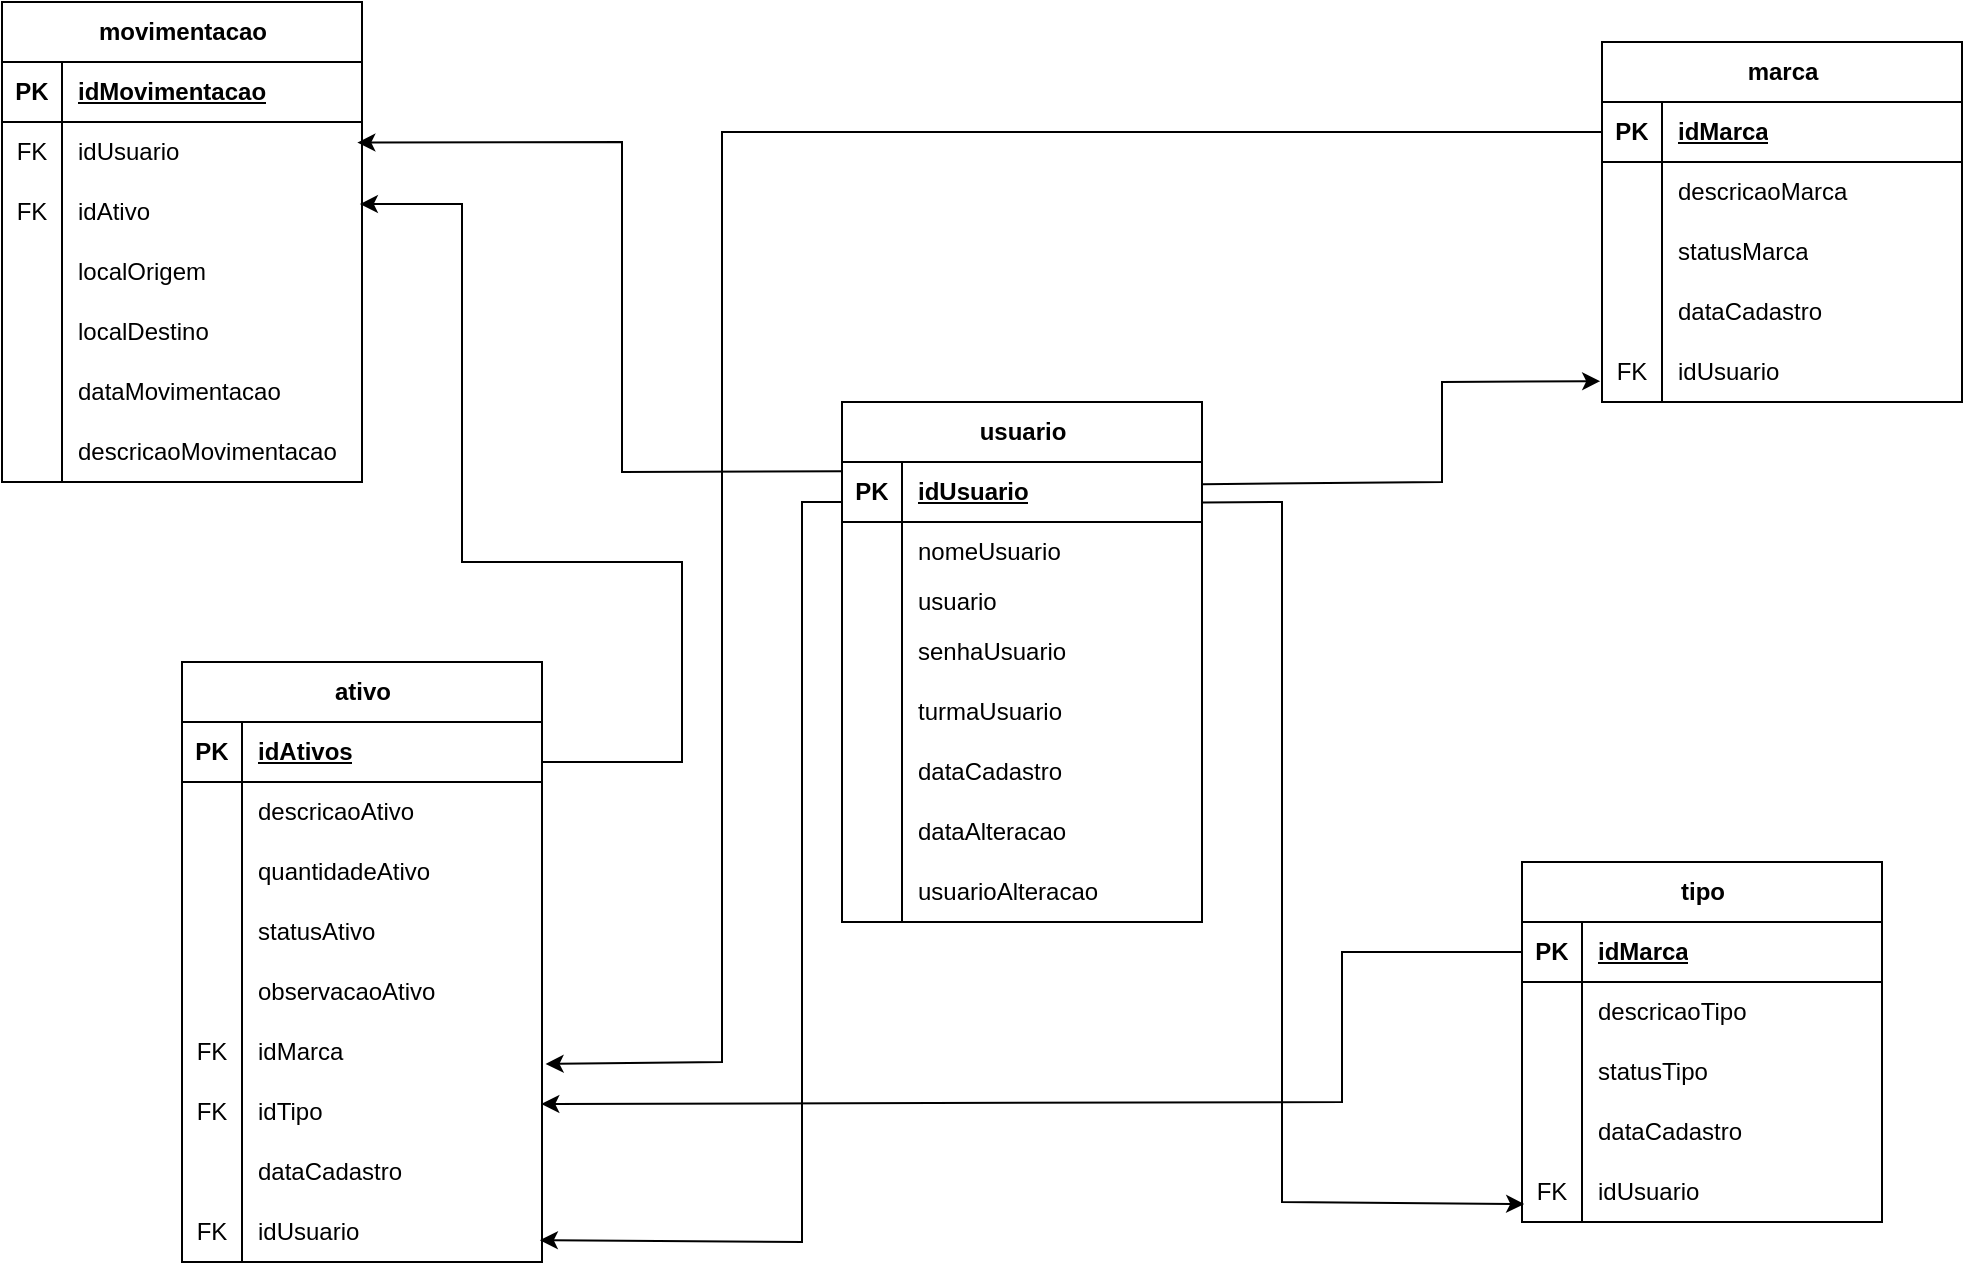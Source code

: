 <mxfile version="24.8.3">
  <diagram name="Página-1" id="CMdmHW11CCnnGo_VgDsk">
    <mxGraphModel dx="2690" dy="1038" grid="1" gridSize="10" guides="1" tooltips="1" connect="1" arrows="1" fold="1" page="1" pageScale="1" pageWidth="827" pageHeight="1169" math="0" shadow="0">
      <root>
        <mxCell id="0" />
        <mxCell id="1" parent="0" />
        <mxCell id="xBwUh-WhSB8-5r7Y4Vmd-3" value="usuario" style="shape=table;startSize=30;container=1;collapsible=1;childLayout=tableLayout;fixedRows=1;rowLines=0;fontStyle=1;align=center;resizeLast=1;html=1;" parent="1" vertex="1">
          <mxGeometry x="60" y="220" width="180" height="260" as="geometry" />
        </mxCell>
        <mxCell id="xBwUh-WhSB8-5r7Y4Vmd-4" value="" style="shape=tableRow;horizontal=0;startSize=0;swimlaneHead=0;swimlaneBody=0;fillColor=none;collapsible=0;dropTarget=0;points=[[0,0.5],[1,0.5]];portConstraint=eastwest;top=0;left=0;right=0;bottom=1;" parent="xBwUh-WhSB8-5r7Y4Vmd-3" vertex="1">
          <mxGeometry y="30" width="180" height="30" as="geometry" />
        </mxCell>
        <mxCell id="xBwUh-WhSB8-5r7Y4Vmd-5" value="PK" style="shape=partialRectangle;connectable=0;fillColor=none;top=0;left=0;bottom=0;right=0;fontStyle=1;overflow=hidden;whiteSpace=wrap;html=1;" parent="xBwUh-WhSB8-5r7Y4Vmd-4" vertex="1">
          <mxGeometry width="30" height="30" as="geometry">
            <mxRectangle width="30" height="30" as="alternateBounds" />
          </mxGeometry>
        </mxCell>
        <mxCell id="xBwUh-WhSB8-5r7Y4Vmd-6" value="idUsuario" style="shape=partialRectangle;connectable=0;fillColor=none;top=0;left=0;bottom=0;right=0;align=left;spacingLeft=6;fontStyle=5;overflow=hidden;whiteSpace=wrap;html=1;" parent="xBwUh-WhSB8-5r7Y4Vmd-4" vertex="1">
          <mxGeometry x="30" width="150" height="30" as="geometry">
            <mxRectangle width="150" height="30" as="alternateBounds" />
          </mxGeometry>
        </mxCell>
        <mxCell id="xBwUh-WhSB8-5r7Y4Vmd-7" value="" style="shape=tableRow;horizontal=0;startSize=0;swimlaneHead=0;swimlaneBody=0;fillColor=none;collapsible=0;dropTarget=0;points=[[0,0.5],[1,0.5]];portConstraint=eastwest;top=0;left=0;right=0;bottom=0;" parent="xBwUh-WhSB8-5r7Y4Vmd-3" vertex="1">
          <mxGeometry y="60" width="180" height="30" as="geometry" />
        </mxCell>
        <mxCell id="xBwUh-WhSB8-5r7Y4Vmd-8" value="" style="shape=partialRectangle;connectable=0;fillColor=none;top=0;left=0;bottom=0;right=0;editable=1;overflow=hidden;whiteSpace=wrap;html=1;" parent="xBwUh-WhSB8-5r7Y4Vmd-7" vertex="1">
          <mxGeometry width="30" height="30" as="geometry">
            <mxRectangle width="30" height="30" as="alternateBounds" />
          </mxGeometry>
        </mxCell>
        <mxCell id="xBwUh-WhSB8-5r7Y4Vmd-9" value="nomeUsuario" style="shape=partialRectangle;connectable=0;fillColor=none;top=0;left=0;bottom=0;right=0;align=left;spacingLeft=6;overflow=hidden;whiteSpace=wrap;html=1;" parent="xBwUh-WhSB8-5r7Y4Vmd-7" vertex="1">
          <mxGeometry x="30" width="150" height="30" as="geometry">
            <mxRectangle width="150" height="30" as="alternateBounds" />
          </mxGeometry>
        </mxCell>
        <mxCell id="xBwUh-WhSB8-5r7Y4Vmd-10" value="" style="shape=tableRow;horizontal=0;startSize=0;swimlaneHead=0;swimlaneBody=0;fillColor=none;collapsible=0;dropTarget=0;points=[[0,0.5],[1,0.5]];portConstraint=eastwest;top=0;left=0;right=0;bottom=0;" parent="xBwUh-WhSB8-5r7Y4Vmd-3" vertex="1">
          <mxGeometry y="90" width="180" height="20" as="geometry" />
        </mxCell>
        <mxCell id="xBwUh-WhSB8-5r7Y4Vmd-11" value="" style="shape=partialRectangle;connectable=0;fillColor=none;top=0;left=0;bottom=0;right=0;editable=1;overflow=hidden;whiteSpace=wrap;html=1;" parent="xBwUh-WhSB8-5r7Y4Vmd-10" vertex="1">
          <mxGeometry width="30" height="20" as="geometry">
            <mxRectangle width="30" height="20" as="alternateBounds" />
          </mxGeometry>
        </mxCell>
        <mxCell id="xBwUh-WhSB8-5r7Y4Vmd-12" value="usuario" style="shape=partialRectangle;connectable=0;fillColor=none;top=0;left=0;bottom=0;right=0;align=left;spacingLeft=6;overflow=hidden;whiteSpace=wrap;html=1;" parent="xBwUh-WhSB8-5r7Y4Vmd-10" vertex="1">
          <mxGeometry x="30" width="150" height="20" as="geometry">
            <mxRectangle width="150" height="20" as="alternateBounds" />
          </mxGeometry>
        </mxCell>
        <mxCell id="xBwUh-WhSB8-5r7Y4Vmd-13" value="" style="shape=tableRow;horizontal=0;startSize=0;swimlaneHead=0;swimlaneBody=0;fillColor=none;collapsible=0;dropTarget=0;points=[[0,0.5],[1,0.5]];portConstraint=eastwest;top=0;left=0;right=0;bottom=0;" parent="xBwUh-WhSB8-5r7Y4Vmd-3" vertex="1">
          <mxGeometry y="110" width="180" height="30" as="geometry" />
        </mxCell>
        <mxCell id="xBwUh-WhSB8-5r7Y4Vmd-14" value="" style="shape=partialRectangle;connectable=0;fillColor=none;top=0;left=0;bottom=0;right=0;editable=1;overflow=hidden;whiteSpace=wrap;html=1;" parent="xBwUh-WhSB8-5r7Y4Vmd-13" vertex="1">
          <mxGeometry width="30" height="30" as="geometry">
            <mxRectangle width="30" height="30" as="alternateBounds" />
          </mxGeometry>
        </mxCell>
        <mxCell id="xBwUh-WhSB8-5r7Y4Vmd-15" value="senhaUsuario" style="shape=partialRectangle;connectable=0;fillColor=none;top=0;left=0;bottom=0;right=0;align=left;spacingLeft=6;overflow=hidden;whiteSpace=wrap;html=1;" parent="xBwUh-WhSB8-5r7Y4Vmd-13" vertex="1">
          <mxGeometry x="30" width="150" height="30" as="geometry">
            <mxRectangle width="150" height="30" as="alternateBounds" />
          </mxGeometry>
        </mxCell>
        <mxCell id="xBwUh-WhSB8-5r7Y4Vmd-16" value="" style="shape=tableRow;horizontal=0;startSize=0;swimlaneHead=0;swimlaneBody=0;fillColor=none;collapsible=0;dropTarget=0;points=[[0,0.5],[1,0.5]];portConstraint=eastwest;top=0;left=0;right=0;bottom=0;" parent="xBwUh-WhSB8-5r7Y4Vmd-3" vertex="1">
          <mxGeometry y="140" width="180" height="30" as="geometry" />
        </mxCell>
        <mxCell id="xBwUh-WhSB8-5r7Y4Vmd-17" value="" style="shape=partialRectangle;connectable=0;fillColor=none;top=0;left=0;bottom=0;right=0;editable=1;overflow=hidden;whiteSpace=wrap;html=1;" parent="xBwUh-WhSB8-5r7Y4Vmd-16" vertex="1">
          <mxGeometry width="30" height="30" as="geometry">
            <mxRectangle width="30" height="30" as="alternateBounds" />
          </mxGeometry>
        </mxCell>
        <mxCell id="xBwUh-WhSB8-5r7Y4Vmd-18" value="turmaUsuario" style="shape=partialRectangle;connectable=0;fillColor=none;top=0;left=0;bottom=0;right=0;align=left;spacingLeft=6;overflow=hidden;whiteSpace=wrap;html=1;" parent="xBwUh-WhSB8-5r7Y4Vmd-16" vertex="1">
          <mxGeometry x="30" width="150" height="30" as="geometry">
            <mxRectangle width="150" height="30" as="alternateBounds" />
          </mxGeometry>
        </mxCell>
        <mxCell id="xBwUh-WhSB8-5r7Y4Vmd-48" value="" style="shape=tableRow;horizontal=0;startSize=0;swimlaneHead=0;swimlaneBody=0;fillColor=none;collapsible=0;dropTarget=0;points=[[0,0.5],[1,0.5]];portConstraint=eastwest;top=0;left=0;right=0;bottom=0;" parent="xBwUh-WhSB8-5r7Y4Vmd-3" vertex="1">
          <mxGeometry y="170" width="180" height="30" as="geometry" />
        </mxCell>
        <mxCell id="xBwUh-WhSB8-5r7Y4Vmd-49" value="" style="shape=partialRectangle;connectable=0;fillColor=none;top=0;left=0;bottom=0;right=0;editable=1;overflow=hidden;whiteSpace=wrap;html=1;" parent="xBwUh-WhSB8-5r7Y4Vmd-48" vertex="1">
          <mxGeometry width="30" height="30" as="geometry">
            <mxRectangle width="30" height="30" as="alternateBounds" />
          </mxGeometry>
        </mxCell>
        <mxCell id="xBwUh-WhSB8-5r7Y4Vmd-50" value="dataCadastro" style="shape=partialRectangle;connectable=0;fillColor=none;top=0;left=0;bottom=0;right=0;align=left;spacingLeft=6;overflow=hidden;whiteSpace=wrap;html=1;" parent="xBwUh-WhSB8-5r7Y4Vmd-48" vertex="1">
          <mxGeometry x="30" width="150" height="30" as="geometry">
            <mxRectangle width="150" height="30" as="alternateBounds" />
          </mxGeometry>
        </mxCell>
        <mxCell id="xBwUh-WhSB8-5r7Y4Vmd-51" value="" style="shape=tableRow;horizontal=0;startSize=0;swimlaneHead=0;swimlaneBody=0;fillColor=none;collapsible=0;dropTarget=0;points=[[0,0.5],[1,0.5]];portConstraint=eastwest;top=0;left=0;right=0;bottom=0;" parent="xBwUh-WhSB8-5r7Y4Vmd-3" vertex="1">
          <mxGeometry y="200" width="180" height="30" as="geometry" />
        </mxCell>
        <mxCell id="xBwUh-WhSB8-5r7Y4Vmd-52" value="" style="shape=partialRectangle;connectable=0;fillColor=none;top=0;left=0;bottom=0;right=0;editable=1;overflow=hidden;whiteSpace=wrap;html=1;" parent="xBwUh-WhSB8-5r7Y4Vmd-51" vertex="1">
          <mxGeometry width="30" height="30" as="geometry">
            <mxRectangle width="30" height="30" as="alternateBounds" />
          </mxGeometry>
        </mxCell>
        <mxCell id="xBwUh-WhSB8-5r7Y4Vmd-53" value="dataAlteracao" style="shape=partialRectangle;connectable=0;fillColor=none;top=0;left=0;bottom=0;right=0;align=left;spacingLeft=6;overflow=hidden;whiteSpace=wrap;html=1;" parent="xBwUh-WhSB8-5r7Y4Vmd-51" vertex="1">
          <mxGeometry x="30" width="150" height="30" as="geometry">
            <mxRectangle width="150" height="30" as="alternateBounds" />
          </mxGeometry>
        </mxCell>
        <mxCell id="xBwUh-WhSB8-5r7Y4Vmd-54" value="" style="shape=tableRow;horizontal=0;startSize=0;swimlaneHead=0;swimlaneBody=0;fillColor=none;collapsible=0;dropTarget=0;points=[[0,0.5],[1,0.5]];portConstraint=eastwest;top=0;left=0;right=0;bottom=0;" parent="xBwUh-WhSB8-5r7Y4Vmd-3" vertex="1">
          <mxGeometry y="230" width="180" height="30" as="geometry" />
        </mxCell>
        <mxCell id="xBwUh-WhSB8-5r7Y4Vmd-55" value="" style="shape=partialRectangle;connectable=0;fillColor=none;top=0;left=0;bottom=0;right=0;editable=1;overflow=hidden;whiteSpace=wrap;html=1;" parent="xBwUh-WhSB8-5r7Y4Vmd-54" vertex="1">
          <mxGeometry width="30" height="30" as="geometry">
            <mxRectangle width="30" height="30" as="alternateBounds" />
          </mxGeometry>
        </mxCell>
        <mxCell id="xBwUh-WhSB8-5r7Y4Vmd-56" value="usuarioAlteracao" style="shape=partialRectangle;connectable=0;fillColor=none;top=0;left=0;bottom=0;right=0;align=left;spacingLeft=6;overflow=hidden;whiteSpace=wrap;html=1;" parent="xBwUh-WhSB8-5r7Y4Vmd-54" vertex="1">
          <mxGeometry x="30" width="150" height="30" as="geometry">
            <mxRectangle width="150" height="30" as="alternateBounds" />
          </mxGeometry>
        </mxCell>
        <mxCell id="xBwUh-WhSB8-5r7Y4Vmd-19" value="ativo" style="shape=table;startSize=30;container=1;collapsible=1;childLayout=tableLayout;fixedRows=1;rowLines=0;fontStyle=1;align=center;resizeLast=1;html=1;" parent="1" vertex="1">
          <mxGeometry x="-270" y="350" width="180" height="300" as="geometry" />
        </mxCell>
        <mxCell id="xBwUh-WhSB8-5r7Y4Vmd-20" value="" style="shape=tableRow;horizontal=0;startSize=0;swimlaneHead=0;swimlaneBody=0;fillColor=none;collapsible=0;dropTarget=0;points=[[0,0.5],[1,0.5]];portConstraint=eastwest;top=0;left=0;right=0;bottom=1;" parent="xBwUh-WhSB8-5r7Y4Vmd-19" vertex="1">
          <mxGeometry y="30" width="180" height="30" as="geometry" />
        </mxCell>
        <mxCell id="xBwUh-WhSB8-5r7Y4Vmd-21" value="PK" style="shape=partialRectangle;connectable=0;fillColor=none;top=0;left=0;bottom=0;right=0;fontStyle=1;overflow=hidden;whiteSpace=wrap;html=1;" parent="xBwUh-WhSB8-5r7Y4Vmd-20" vertex="1">
          <mxGeometry width="30" height="30" as="geometry">
            <mxRectangle width="30" height="30" as="alternateBounds" />
          </mxGeometry>
        </mxCell>
        <mxCell id="xBwUh-WhSB8-5r7Y4Vmd-22" value="idAtivos" style="shape=partialRectangle;connectable=0;fillColor=none;top=0;left=0;bottom=0;right=0;align=left;spacingLeft=6;fontStyle=5;overflow=hidden;whiteSpace=wrap;html=1;" parent="xBwUh-WhSB8-5r7Y4Vmd-20" vertex="1">
          <mxGeometry x="30" width="150" height="30" as="geometry">
            <mxRectangle width="150" height="30" as="alternateBounds" />
          </mxGeometry>
        </mxCell>
        <mxCell id="xBwUh-WhSB8-5r7Y4Vmd-23" value="" style="shape=tableRow;horizontal=0;startSize=0;swimlaneHead=0;swimlaneBody=0;fillColor=none;collapsible=0;dropTarget=0;points=[[0,0.5],[1,0.5]];portConstraint=eastwest;top=0;left=0;right=0;bottom=0;" parent="xBwUh-WhSB8-5r7Y4Vmd-19" vertex="1">
          <mxGeometry y="60" width="180" height="30" as="geometry" />
        </mxCell>
        <mxCell id="xBwUh-WhSB8-5r7Y4Vmd-24" value="" style="shape=partialRectangle;connectable=0;fillColor=none;top=0;left=0;bottom=0;right=0;editable=1;overflow=hidden;whiteSpace=wrap;html=1;" parent="xBwUh-WhSB8-5r7Y4Vmd-23" vertex="1">
          <mxGeometry width="30" height="30" as="geometry">
            <mxRectangle width="30" height="30" as="alternateBounds" />
          </mxGeometry>
        </mxCell>
        <mxCell id="xBwUh-WhSB8-5r7Y4Vmd-25" value="descricaoAtivo" style="shape=partialRectangle;connectable=0;fillColor=none;top=0;left=0;bottom=0;right=0;align=left;spacingLeft=6;overflow=hidden;whiteSpace=wrap;html=1;" parent="xBwUh-WhSB8-5r7Y4Vmd-23" vertex="1">
          <mxGeometry x="30" width="150" height="30" as="geometry">
            <mxRectangle width="150" height="30" as="alternateBounds" />
          </mxGeometry>
        </mxCell>
        <mxCell id="xBwUh-WhSB8-5r7Y4Vmd-26" value="" style="shape=tableRow;horizontal=0;startSize=0;swimlaneHead=0;swimlaneBody=0;fillColor=none;collapsible=0;dropTarget=0;points=[[0,0.5],[1,0.5]];portConstraint=eastwest;top=0;left=0;right=0;bottom=0;" parent="xBwUh-WhSB8-5r7Y4Vmd-19" vertex="1">
          <mxGeometry y="90" width="180" height="30" as="geometry" />
        </mxCell>
        <mxCell id="xBwUh-WhSB8-5r7Y4Vmd-27" value="" style="shape=partialRectangle;connectable=0;fillColor=none;top=0;left=0;bottom=0;right=0;editable=1;overflow=hidden;whiteSpace=wrap;html=1;" parent="xBwUh-WhSB8-5r7Y4Vmd-26" vertex="1">
          <mxGeometry width="30" height="30" as="geometry">
            <mxRectangle width="30" height="30" as="alternateBounds" />
          </mxGeometry>
        </mxCell>
        <mxCell id="xBwUh-WhSB8-5r7Y4Vmd-28" value="quantidadeAtivo" style="shape=partialRectangle;connectable=0;fillColor=none;top=0;left=0;bottom=0;right=0;align=left;spacingLeft=6;overflow=hidden;whiteSpace=wrap;html=1;" parent="xBwUh-WhSB8-5r7Y4Vmd-26" vertex="1">
          <mxGeometry x="30" width="150" height="30" as="geometry">
            <mxRectangle width="150" height="30" as="alternateBounds" />
          </mxGeometry>
        </mxCell>
        <mxCell id="xBwUh-WhSB8-5r7Y4Vmd-29" value="" style="shape=tableRow;horizontal=0;startSize=0;swimlaneHead=0;swimlaneBody=0;fillColor=none;collapsible=0;dropTarget=0;points=[[0,0.5],[1,0.5]];portConstraint=eastwest;top=0;left=0;right=0;bottom=0;" parent="xBwUh-WhSB8-5r7Y4Vmd-19" vertex="1">
          <mxGeometry y="120" width="180" height="30" as="geometry" />
        </mxCell>
        <mxCell id="xBwUh-WhSB8-5r7Y4Vmd-30" value="" style="shape=partialRectangle;connectable=0;fillColor=none;top=0;left=0;bottom=0;right=0;editable=1;overflow=hidden;whiteSpace=wrap;html=1;" parent="xBwUh-WhSB8-5r7Y4Vmd-29" vertex="1">
          <mxGeometry width="30" height="30" as="geometry">
            <mxRectangle width="30" height="30" as="alternateBounds" />
          </mxGeometry>
        </mxCell>
        <mxCell id="xBwUh-WhSB8-5r7Y4Vmd-31" value="statusAtivo" style="shape=partialRectangle;connectable=0;fillColor=none;top=0;left=0;bottom=0;right=0;align=left;spacingLeft=6;overflow=hidden;whiteSpace=wrap;html=1;" parent="xBwUh-WhSB8-5r7Y4Vmd-29" vertex="1">
          <mxGeometry x="30" width="150" height="30" as="geometry">
            <mxRectangle width="150" height="30" as="alternateBounds" />
          </mxGeometry>
        </mxCell>
        <mxCell id="xBwUh-WhSB8-5r7Y4Vmd-60" value="" style="shape=tableRow;horizontal=0;startSize=0;swimlaneHead=0;swimlaneBody=0;fillColor=none;collapsible=0;dropTarget=0;points=[[0,0.5],[1,0.5]];portConstraint=eastwest;top=0;left=0;right=0;bottom=0;" parent="xBwUh-WhSB8-5r7Y4Vmd-19" vertex="1">
          <mxGeometry y="150" width="180" height="30" as="geometry" />
        </mxCell>
        <mxCell id="xBwUh-WhSB8-5r7Y4Vmd-61" value="" style="shape=partialRectangle;connectable=0;fillColor=none;top=0;left=0;bottom=0;right=0;editable=1;overflow=hidden;whiteSpace=wrap;html=1;" parent="xBwUh-WhSB8-5r7Y4Vmd-60" vertex="1">
          <mxGeometry width="30" height="30" as="geometry">
            <mxRectangle width="30" height="30" as="alternateBounds" />
          </mxGeometry>
        </mxCell>
        <mxCell id="xBwUh-WhSB8-5r7Y4Vmd-62" value="observacaoAtivo" style="shape=partialRectangle;connectable=0;fillColor=none;top=0;left=0;bottom=0;right=0;align=left;spacingLeft=6;overflow=hidden;whiteSpace=wrap;html=1;" parent="xBwUh-WhSB8-5r7Y4Vmd-60" vertex="1">
          <mxGeometry x="30" width="150" height="30" as="geometry">
            <mxRectangle width="150" height="30" as="alternateBounds" />
          </mxGeometry>
        </mxCell>
        <mxCell id="xBwUh-WhSB8-5r7Y4Vmd-66" value="" style="shape=tableRow;horizontal=0;startSize=0;swimlaneHead=0;swimlaneBody=0;fillColor=none;collapsible=0;dropTarget=0;points=[[0,0.5],[1,0.5]];portConstraint=eastwest;top=0;left=0;right=0;bottom=0;" parent="xBwUh-WhSB8-5r7Y4Vmd-19" vertex="1">
          <mxGeometry y="180" width="180" height="30" as="geometry" />
        </mxCell>
        <mxCell id="xBwUh-WhSB8-5r7Y4Vmd-67" value="FK" style="shape=partialRectangle;connectable=0;fillColor=none;top=0;left=0;bottom=0;right=0;editable=1;overflow=hidden;whiteSpace=wrap;html=1;" parent="xBwUh-WhSB8-5r7Y4Vmd-66" vertex="1">
          <mxGeometry width="30" height="30" as="geometry">
            <mxRectangle width="30" height="30" as="alternateBounds" />
          </mxGeometry>
        </mxCell>
        <mxCell id="xBwUh-WhSB8-5r7Y4Vmd-68" value="idMarca" style="shape=partialRectangle;connectable=0;fillColor=none;top=0;left=0;bottom=0;right=0;align=left;spacingLeft=6;overflow=hidden;whiteSpace=wrap;html=1;" parent="xBwUh-WhSB8-5r7Y4Vmd-66" vertex="1">
          <mxGeometry x="30" width="150" height="30" as="geometry">
            <mxRectangle width="150" height="30" as="alternateBounds" />
          </mxGeometry>
        </mxCell>
        <mxCell id="xBwUh-WhSB8-5r7Y4Vmd-69" value="" style="shape=tableRow;horizontal=0;startSize=0;swimlaneHead=0;swimlaneBody=0;fillColor=none;collapsible=0;dropTarget=0;points=[[0,0.5],[1,0.5]];portConstraint=eastwest;top=0;left=0;right=0;bottom=0;" parent="xBwUh-WhSB8-5r7Y4Vmd-19" vertex="1">
          <mxGeometry y="210" width="180" height="30" as="geometry" />
        </mxCell>
        <mxCell id="xBwUh-WhSB8-5r7Y4Vmd-70" value="FK" style="shape=partialRectangle;connectable=0;fillColor=none;top=0;left=0;bottom=0;right=0;editable=1;overflow=hidden;whiteSpace=wrap;html=1;" parent="xBwUh-WhSB8-5r7Y4Vmd-69" vertex="1">
          <mxGeometry width="30" height="30" as="geometry">
            <mxRectangle width="30" height="30" as="alternateBounds" />
          </mxGeometry>
        </mxCell>
        <mxCell id="xBwUh-WhSB8-5r7Y4Vmd-71" value="idTipo" style="shape=partialRectangle;connectable=0;fillColor=none;top=0;left=0;bottom=0;right=0;align=left;spacingLeft=6;overflow=hidden;whiteSpace=wrap;html=1;" parent="xBwUh-WhSB8-5r7Y4Vmd-69" vertex="1">
          <mxGeometry x="30" width="150" height="30" as="geometry">
            <mxRectangle width="150" height="30" as="alternateBounds" />
          </mxGeometry>
        </mxCell>
        <mxCell id="xBwUh-WhSB8-5r7Y4Vmd-119" value="" style="shape=tableRow;horizontal=0;startSize=0;swimlaneHead=0;swimlaneBody=0;fillColor=none;collapsible=0;dropTarget=0;points=[[0,0.5],[1,0.5]];portConstraint=eastwest;top=0;left=0;right=0;bottom=0;" parent="xBwUh-WhSB8-5r7Y4Vmd-19" vertex="1">
          <mxGeometry y="240" width="180" height="30" as="geometry" />
        </mxCell>
        <mxCell id="xBwUh-WhSB8-5r7Y4Vmd-120" value="" style="shape=partialRectangle;connectable=0;fillColor=none;top=0;left=0;bottom=0;right=0;editable=1;overflow=hidden;whiteSpace=wrap;html=1;" parent="xBwUh-WhSB8-5r7Y4Vmd-119" vertex="1">
          <mxGeometry width="30" height="30" as="geometry">
            <mxRectangle width="30" height="30" as="alternateBounds" />
          </mxGeometry>
        </mxCell>
        <mxCell id="xBwUh-WhSB8-5r7Y4Vmd-121" value="dataCadastro" style="shape=partialRectangle;connectable=0;fillColor=none;top=0;left=0;bottom=0;right=0;align=left;spacingLeft=6;overflow=hidden;whiteSpace=wrap;html=1;" parent="xBwUh-WhSB8-5r7Y4Vmd-119" vertex="1">
          <mxGeometry x="30" width="150" height="30" as="geometry">
            <mxRectangle width="150" height="30" as="alternateBounds" />
          </mxGeometry>
        </mxCell>
        <mxCell id="xBwUh-WhSB8-5r7Y4Vmd-122" value="" style="shape=tableRow;horizontal=0;startSize=0;swimlaneHead=0;swimlaneBody=0;fillColor=none;collapsible=0;dropTarget=0;points=[[0,0.5],[1,0.5]];portConstraint=eastwest;top=0;left=0;right=0;bottom=0;" parent="xBwUh-WhSB8-5r7Y4Vmd-19" vertex="1">
          <mxGeometry y="270" width="180" height="30" as="geometry" />
        </mxCell>
        <mxCell id="xBwUh-WhSB8-5r7Y4Vmd-123" value="FK" style="shape=partialRectangle;connectable=0;fillColor=none;top=0;left=0;bottom=0;right=0;editable=1;overflow=hidden;whiteSpace=wrap;html=1;" parent="xBwUh-WhSB8-5r7Y4Vmd-122" vertex="1">
          <mxGeometry width="30" height="30" as="geometry">
            <mxRectangle width="30" height="30" as="alternateBounds" />
          </mxGeometry>
        </mxCell>
        <mxCell id="xBwUh-WhSB8-5r7Y4Vmd-124" value="idUsuario" style="shape=partialRectangle;connectable=0;fillColor=none;top=0;left=0;bottom=0;right=0;align=left;spacingLeft=6;overflow=hidden;whiteSpace=wrap;html=1;" parent="xBwUh-WhSB8-5r7Y4Vmd-122" vertex="1">
          <mxGeometry x="30" width="150" height="30" as="geometry">
            <mxRectangle width="150" height="30" as="alternateBounds" />
          </mxGeometry>
        </mxCell>
        <mxCell id="xBwUh-WhSB8-5r7Y4Vmd-125" value="marca" style="shape=table;startSize=30;container=1;collapsible=1;childLayout=tableLayout;fixedRows=1;rowLines=0;fontStyle=1;align=center;resizeLast=1;html=1;" parent="1" vertex="1">
          <mxGeometry x="440" y="40" width="180" height="180" as="geometry" />
        </mxCell>
        <mxCell id="xBwUh-WhSB8-5r7Y4Vmd-126" value="" style="shape=tableRow;horizontal=0;startSize=0;swimlaneHead=0;swimlaneBody=0;fillColor=none;collapsible=0;dropTarget=0;points=[[0,0.5],[1,0.5]];portConstraint=eastwest;top=0;left=0;right=0;bottom=1;" parent="xBwUh-WhSB8-5r7Y4Vmd-125" vertex="1">
          <mxGeometry y="30" width="180" height="30" as="geometry" />
        </mxCell>
        <mxCell id="xBwUh-WhSB8-5r7Y4Vmd-127" value="PK" style="shape=partialRectangle;connectable=0;fillColor=none;top=0;left=0;bottom=0;right=0;fontStyle=1;overflow=hidden;whiteSpace=wrap;html=1;" parent="xBwUh-WhSB8-5r7Y4Vmd-126" vertex="1">
          <mxGeometry width="30" height="30" as="geometry">
            <mxRectangle width="30" height="30" as="alternateBounds" />
          </mxGeometry>
        </mxCell>
        <mxCell id="xBwUh-WhSB8-5r7Y4Vmd-128" value="idMarca" style="shape=partialRectangle;connectable=0;fillColor=none;top=0;left=0;bottom=0;right=0;align=left;spacingLeft=6;fontStyle=5;overflow=hidden;whiteSpace=wrap;html=1;" parent="xBwUh-WhSB8-5r7Y4Vmd-126" vertex="1">
          <mxGeometry x="30" width="150" height="30" as="geometry">
            <mxRectangle width="150" height="30" as="alternateBounds" />
          </mxGeometry>
        </mxCell>
        <mxCell id="xBwUh-WhSB8-5r7Y4Vmd-129" value="" style="shape=tableRow;horizontal=0;startSize=0;swimlaneHead=0;swimlaneBody=0;fillColor=none;collapsible=0;dropTarget=0;points=[[0,0.5],[1,0.5]];portConstraint=eastwest;top=0;left=0;right=0;bottom=0;" parent="xBwUh-WhSB8-5r7Y4Vmd-125" vertex="1">
          <mxGeometry y="60" width="180" height="30" as="geometry" />
        </mxCell>
        <mxCell id="xBwUh-WhSB8-5r7Y4Vmd-130" value="" style="shape=partialRectangle;connectable=0;fillColor=none;top=0;left=0;bottom=0;right=0;editable=1;overflow=hidden;whiteSpace=wrap;html=1;" parent="xBwUh-WhSB8-5r7Y4Vmd-129" vertex="1">
          <mxGeometry width="30" height="30" as="geometry">
            <mxRectangle width="30" height="30" as="alternateBounds" />
          </mxGeometry>
        </mxCell>
        <mxCell id="xBwUh-WhSB8-5r7Y4Vmd-131" value="descricaoMarca" style="shape=partialRectangle;connectable=0;fillColor=none;top=0;left=0;bottom=0;right=0;align=left;spacingLeft=6;overflow=hidden;whiteSpace=wrap;html=1;" parent="xBwUh-WhSB8-5r7Y4Vmd-129" vertex="1">
          <mxGeometry x="30" width="150" height="30" as="geometry">
            <mxRectangle width="150" height="30" as="alternateBounds" />
          </mxGeometry>
        </mxCell>
        <mxCell id="xBwUh-WhSB8-5r7Y4Vmd-132" value="" style="shape=tableRow;horizontal=0;startSize=0;swimlaneHead=0;swimlaneBody=0;fillColor=none;collapsible=0;dropTarget=0;points=[[0,0.5],[1,0.5]];portConstraint=eastwest;top=0;left=0;right=0;bottom=0;" parent="xBwUh-WhSB8-5r7Y4Vmd-125" vertex="1">
          <mxGeometry y="90" width="180" height="30" as="geometry" />
        </mxCell>
        <mxCell id="xBwUh-WhSB8-5r7Y4Vmd-133" value="" style="shape=partialRectangle;connectable=0;fillColor=none;top=0;left=0;bottom=0;right=0;editable=1;overflow=hidden;whiteSpace=wrap;html=1;" parent="xBwUh-WhSB8-5r7Y4Vmd-132" vertex="1">
          <mxGeometry width="30" height="30" as="geometry">
            <mxRectangle width="30" height="30" as="alternateBounds" />
          </mxGeometry>
        </mxCell>
        <mxCell id="xBwUh-WhSB8-5r7Y4Vmd-134" value="statusMarca" style="shape=partialRectangle;connectable=0;fillColor=none;top=0;left=0;bottom=0;right=0;align=left;spacingLeft=6;overflow=hidden;whiteSpace=wrap;html=1;" parent="xBwUh-WhSB8-5r7Y4Vmd-132" vertex="1">
          <mxGeometry x="30" width="150" height="30" as="geometry">
            <mxRectangle width="150" height="30" as="alternateBounds" />
          </mxGeometry>
        </mxCell>
        <mxCell id="xBwUh-WhSB8-5r7Y4Vmd-135" value="" style="shape=tableRow;horizontal=0;startSize=0;swimlaneHead=0;swimlaneBody=0;fillColor=none;collapsible=0;dropTarget=0;points=[[0,0.5],[1,0.5]];portConstraint=eastwest;top=0;left=0;right=0;bottom=0;" parent="xBwUh-WhSB8-5r7Y4Vmd-125" vertex="1">
          <mxGeometry y="120" width="180" height="30" as="geometry" />
        </mxCell>
        <mxCell id="xBwUh-WhSB8-5r7Y4Vmd-136" value="" style="shape=partialRectangle;connectable=0;fillColor=none;top=0;left=0;bottom=0;right=0;editable=1;overflow=hidden;whiteSpace=wrap;html=1;" parent="xBwUh-WhSB8-5r7Y4Vmd-135" vertex="1">
          <mxGeometry width="30" height="30" as="geometry">
            <mxRectangle width="30" height="30" as="alternateBounds" />
          </mxGeometry>
        </mxCell>
        <mxCell id="xBwUh-WhSB8-5r7Y4Vmd-137" value="dataCadastro" style="shape=partialRectangle;connectable=0;fillColor=none;top=0;left=0;bottom=0;right=0;align=left;spacingLeft=6;overflow=hidden;whiteSpace=wrap;html=1;" parent="xBwUh-WhSB8-5r7Y4Vmd-135" vertex="1">
          <mxGeometry x="30" width="150" height="30" as="geometry">
            <mxRectangle width="150" height="30" as="alternateBounds" />
          </mxGeometry>
        </mxCell>
        <mxCell id="xBwUh-WhSB8-5r7Y4Vmd-138" value="" style="shape=tableRow;horizontal=0;startSize=0;swimlaneHead=0;swimlaneBody=0;fillColor=none;collapsible=0;dropTarget=0;points=[[0,0.5],[1,0.5]];portConstraint=eastwest;top=0;left=0;right=0;bottom=0;" parent="xBwUh-WhSB8-5r7Y4Vmd-125" vertex="1">
          <mxGeometry y="150" width="180" height="30" as="geometry" />
        </mxCell>
        <mxCell id="xBwUh-WhSB8-5r7Y4Vmd-139" value="FK" style="shape=partialRectangle;connectable=0;fillColor=none;top=0;left=0;bottom=0;right=0;editable=1;overflow=hidden;whiteSpace=wrap;html=1;" parent="xBwUh-WhSB8-5r7Y4Vmd-138" vertex="1">
          <mxGeometry width="30" height="30" as="geometry">
            <mxRectangle width="30" height="30" as="alternateBounds" />
          </mxGeometry>
        </mxCell>
        <mxCell id="xBwUh-WhSB8-5r7Y4Vmd-140" value="idUsuario" style="shape=partialRectangle;connectable=0;fillColor=none;top=0;left=0;bottom=0;right=0;align=left;spacingLeft=6;overflow=hidden;whiteSpace=wrap;html=1;" parent="xBwUh-WhSB8-5r7Y4Vmd-138" vertex="1">
          <mxGeometry x="30" width="150" height="30" as="geometry">
            <mxRectangle width="150" height="30" as="alternateBounds" />
          </mxGeometry>
        </mxCell>
        <mxCell id="xBwUh-WhSB8-5r7Y4Vmd-141" value="tipo" style="shape=table;startSize=30;container=1;collapsible=1;childLayout=tableLayout;fixedRows=1;rowLines=0;fontStyle=1;align=center;resizeLast=1;html=1;" parent="1" vertex="1">
          <mxGeometry x="400" y="450" width="180" height="180" as="geometry" />
        </mxCell>
        <mxCell id="xBwUh-WhSB8-5r7Y4Vmd-142" value="" style="shape=tableRow;horizontal=0;startSize=0;swimlaneHead=0;swimlaneBody=0;fillColor=none;collapsible=0;dropTarget=0;points=[[0,0.5],[1,0.5]];portConstraint=eastwest;top=0;left=0;right=0;bottom=1;" parent="xBwUh-WhSB8-5r7Y4Vmd-141" vertex="1">
          <mxGeometry y="30" width="180" height="30" as="geometry" />
        </mxCell>
        <mxCell id="xBwUh-WhSB8-5r7Y4Vmd-143" value="PK" style="shape=partialRectangle;connectable=0;fillColor=none;top=0;left=0;bottom=0;right=0;fontStyle=1;overflow=hidden;whiteSpace=wrap;html=1;" parent="xBwUh-WhSB8-5r7Y4Vmd-142" vertex="1">
          <mxGeometry width="30" height="30" as="geometry">
            <mxRectangle width="30" height="30" as="alternateBounds" />
          </mxGeometry>
        </mxCell>
        <mxCell id="xBwUh-WhSB8-5r7Y4Vmd-144" value="idMarca" style="shape=partialRectangle;connectable=0;fillColor=none;top=0;left=0;bottom=0;right=0;align=left;spacingLeft=6;fontStyle=5;overflow=hidden;whiteSpace=wrap;html=1;" parent="xBwUh-WhSB8-5r7Y4Vmd-142" vertex="1">
          <mxGeometry x="30" width="150" height="30" as="geometry">
            <mxRectangle width="150" height="30" as="alternateBounds" />
          </mxGeometry>
        </mxCell>
        <mxCell id="xBwUh-WhSB8-5r7Y4Vmd-145" value="" style="shape=tableRow;horizontal=0;startSize=0;swimlaneHead=0;swimlaneBody=0;fillColor=none;collapsible=0;dropTarget=0;points=[[0,0.5],[1,0.5]];portConstraint=eastwest;top=0;left=0;right=0;bottom=0;" parent="xBwUh-WhSB8-5r7Y4Vmd-141" vertex="1">
          <mxGeometry y="60" width="180" height="30" as="geometry" />
        </mxCell>
        <mxCell id="xBwUh-WhSB8-5r7Y4Vmd-146" value="" style="shape=partialRectangle;connectable=0;fillColor=none;top=0;left=0;bottom=0;right=0;editable=1;overflow=hidden;whiteSpace=wrap;html=1;" parent="xBwUh-WhSB8-5r7Y4Vmd-145" vertex="1">
          <mxGeometry width="30" height="30" as="geometry">
            <mxRectangle width="30" height="30" as="alternateBounds" />
          </mxGeometry>
        </mxCell>
        <mxCell id="xBwUh-WhSB8-5r7Y4Vmd-147" value="descricaoTipo" style="shape=partialRectangle;connectable=0;fillColor=none;top=0;left=0;bottom=0;right=0;align=left;spacingLeft=6;overflow=hidden;whiteSpace=wrap;html=1;" parent="xBwUh-WhSB8-5r7Y4Vmd-145" vertex="1">
          <mxGeometry x="30" width="150" height="30" as="geometry">
            <mxRectangle width="150" height="30" as="alternateBounds" />
          </mxGeometry>
        </mxCell>
        <mxCell id="xBwUh-WhSB8-5r7Y4Vmd-148" value="" style="shape=tableRow;horizontal=0;startSize=0;swimlaneHead=0;swimlaneBody=0;fillColor=none;collapsible=0;dropTarget=0;points=[[0,0.5],[1,0.5]];portConstraint=eastwest;top=0;left=0;right=0;bottom=0;" parent="xBwUh-WhSB8-5r7Y4Vmd-141" vertex="1">
          <mxGeometry y="90" width="180" height="30" as="geometry" />
        </mxCell>
        <mxCell id="xBwUh-WhSB8-5r7Y4Vmd-149" value="" style="shape=partialRectangle;connectable=0;fillColor=none;top=0;left=0;bottom=0;right=0;editable=1;overflow=hidden;whiteSpace=wrap;html=1;" parent="xBwUh-WhSB8-5r7Y4Vmd-148" vertex="1">
          <mxGeometry width="30" height="30" as="geometry">
            <mxRectangle width="30" height="30" as="alternateBounds" />
          </mxGeometry>
        </mxCell>
        <mxCell id="xBwUh-WhSB8-5r7Y4Vmd-150" value="statusTipo" style="shape=partialRectangle;connectable=0;fillColor=none;top=0;left=0;bottom=0;right=0;align=left;spacingLeft=6;overflow=hidden;whiteSpace=wrap;html=1;" parent="xBwUh-WhSB8-5r7Y4Vmd-148" vertex="1">
          <mxGeometry x="30" width="150" height="30" as="geometry">
            <mxRectangle width="150" height="30" as="alternateBounds" />
          </mxGeometry>
        </mxCell>
        <mxCell id="xBwUh-WhSB8-5r7Y4Vmd-151" value="" style="shape=tableRow;horizontal=0;startSize=0;swimlaneHead=0;swimlaneBody=0;fillColor=none;collapsible=0;dropTarget=0;points=[[0,0.5],[1,0.5]];portConstraint=eastwest;top=0;left=0;right=0;bottom=0;" parent="xBwUh-WhSB8-5r7Y4Vmd-141" vertex="1">
          <mxGeometry y="120" width="180" height="30" as="geometry" />
        </mxCell>
        <mxCell id="xBwUh-WhSB8-5r7Y4Vmd-152" value="" style="shape=partialRectangle;connectable=0;fillColor=none;top=0;left=0;bottom=0;right=0;editable=1;overflow=hidden;whiteSpace=wrap;html=1;" parent="xBwUh-WhSB8-5r7Y4Vmd-151" vertex="1">
          <mxGeometry width="30" height="30" as="geometry">
            <mxRectangle width="30" height="30" as="alternateBounds" />
          </mxGeometry>
        </mxCell>
        <mxCell id="xBwUh-WhSB8-5r7Y4Vmd-153" value="dataCadastro" style="shape=partialRectangle;connectable=0;fillColor=none;top=0;left=0;bottom=0;right=0;align=left;spacingLeft=6;overflow=hidden;whiteSpace=wrap;html=1;" parent="xBwUh-WhSB8-5r7Y4Vmd-151" vertex="1">
          <mxGeometry x="30" width="150" height="30" as="geometry">
            <mxRectangle width="150" height="30" as="alternateBounds" />
          </mxGeometry>
        </mxCell>
        <mxCell id="xBwUh-WhSB8-5r7Y4Vmd-154" value="" style="shape=tableRow;horizontal=0;startSize=0;swimlaneHead=0;swimlaneBody=0;fillColor=none;collapsible=0;dropTarget=0;points=[[0,0.5],[1,0.5]];portConstraint=eastwest;top=0;left=0;right=0;bottom=0;" parent="xBwUh-WhSB8-5r7Y4Vmd-141" vertex="1">
          <mxGeometry y="150" width="180" height="30" as="geometry" />
        </mxCell>
        <mxCell id="xBwUh-WhSB8-5r7Y4Vmd-155" value="FK" style="shape=partialRectangle;connectable=0;fillColor=none;top=0;left=0;bottom=0;right=0;editable=1;overflow=hidden;whiteSpace=wrap;html=1;" parent="xBwUh-WhSB8-5r7Y4Vmd-154" vertex="1">
          <mxGeometry width="30" height="30" as="geometry">
            <mxRectangle width="30" height="30" as="alternateBounds" />
          </mxGeometry>
        </mxCell>
        <mxCell id="xBwUh-WhSB8-5r7Y4Vmd-156" value="idUsuario" style="shape=partialRectangle;connectable=0;fillColor=none;top=0;left=0;bottom=0;right=0;align=left;spacingLeft=6;overflow=hidden;whiteSpace=wrap;html=1;" parent="xBwUh-WhSB8-5r7Y4Vmd-154" vertex="1">
          <mxGeometry x="30" width="150" height="30" as="geometry">
            <mxRectangle width="150" height="30" as="alternateBounds" />
          </mxGeometry>
        </mxCell>
        <mxCell id="xBwUh-WhSB8-5r7Y4Vmd-157" value="movimentacao" style="shape=table;startSize=30;container=1;collapsible=1;childLayout=tableLayout;fixedRows=1;rowLines=0;fontStyle=1;align=center;resizeLast=1;html=1;" parent="1" vertex="1">
          <mxGeometry x="-360" y="20" width="180" height="240" as="geometry" />
        </mxCell>
        <mxCell id="xBwUh-WhSB8-5r7Y4Vmd-158" value="" style="shape=tableRow;horizontal=0;startSize=0;swimlaneHead=0;swimlaneBody=0;fillColor=none;collapsible=0;dropTarget=0;points=[[0,0.5],[1,0.5]];portConstraint=eastwest;top=0;left=0;right=0;bottom=1;" parent="xBwUh-WhSB8-5r7Y4Vmd-157" vertex="1">
          <mxGeometry y="30" width="180" height="30" as="geometry" />
        </mxCell>
        <mxCell id="xBwUh-WhSB8-5r7Y4Vmd-159" value="PK" style="shape=partialRectangle;connectable=0;fillColor=none;top=0;left=0;bottom=0;right=0;fontStyle=1;overflow=hidden;whiteSpace=wrap;html=1;" parent="xBwUh-WhSB8-5r7Y4Vmd-158" vertex="1">
          <mxGeometry width="30" height="30" as="geometry">
            <mxRectangle width="30" height="30" as="alternateBounds" />
          </mxGeometry>
        </mxCell>
        <mxCell id="xBwUh-WhSB8-5r7Y4Vmd-160" value="idMovimentacao" style="shape=partialRectangle;connectable=0;fillColor=none;top=0;left=0;bottom=0;right=0;align=left;spacingLeft=6;fontStyle=5;overflow=hidden;whiteSpace=wrap;html=1;" parent="xBwUh-WhSB8-5r7Y4Vmd-158" vertex="1">
          <mxGeometry x="30" width="150" height="30" as="geometry">
            <mxRectangle width="150" height="30" as="alternateBounds" />
          </mxGeometry>
        </mxCell>
        <mxCell id="xBwUh-WhSB8-5r7Y4Vmd-161" value="" style="shape=tableRow;horizontal=0;startSize=0;swimlaneHead=0;swimlaneBody=0;fillColor=none;collapsible=0;dropTarget=0;points=[[0,0.5],[1,0.5]];portConstraint=eastwest;top=0;left=0;right=0;bottom=0;" parent="xBwUh-WhSB8-5r7Y4Vmd-157" vertex="1">
          <mxGeometry y="60" width="180" height="30" as="geometry" />
        </mxCell>
        <mxCell id="xBwUh-WhSB8-5r7Y4Vmd-162" value="FK" style="shape=partialRectangle;connectable=0;fillColor=none;top=0;left=0;bottom=0;right=0;editable=1;overflow=hidden;whiteSpace=wrap;html=1;" parent="xBwUh-WhSB8-5r7Y4Vmd-161" vertex="1">
          <mxGeometry width="30" height="30" as="geometry">
            <mxRectangle width="30" height="30" as="alternateBounds" />
          </mxGeometry>
        </mxCell>
        <mxCell id="xBwUh-WhSB8-5r7Y4Vmd-163" value="idUsuario" style="shape=partialRectangle;connectable=0;fillColor=none;top=0;left=0;bottom=0;right=0;align=left;spacingLeft=6;overflow=hidden;whiteSpace=wrap;html=1;" parent="xBwUh-WhSB8-5r7Y4Vmd-161" vertex="1">
          <mxGeometry x="30" width="150" height="30" as="geometry">
            <mxRectangle width="150" height="30" as="alternateBounds" />
          </mxGeometry>
        </mxCell>
        <mxCell id="xBwUh-WhSB8-5r7Y4Vmd-164" value="" style="shape=tableRow;horizontal=0;startSize=0;swimlaneHead=0;swimlaneBody=0;fillColor=none;collapsible=0;dropTarget=0;points=[[0,0.5],[1,0.5]];portConstraint=eastwest;top=0;left=0;right=0;bottom=0;" parent="xBwUh-WhSB8-5r7Y4Vmd-157" vertex="1">
          <mxGeometry y="90" width="180" height="30" as="geometry" />
        </mxCell>
        <mxCell id="xBwUh-WhSB8-5r7Y4Vmd-165" value="FK" style="shape=partialRectangle;connectable=0;fillColor=none;top=0;left=0;bottom=0;right=0;editable=1;overflow=hidden;whiteSpace=wrap;html=1;" parent="xBwUh-WhSB8-5r7Y4Vmd-164" vertex="1">
          <mxGeometry width="30" height="30" as="geometry">
            <mxRectangle width="30" height="30" as="alternateBounds" />
          </mxGeometry>
        </mxCell>
        <mxCell id="xBwUh-WhSB8-5r7Y4Vmd-166" value="idAtivo" style="shape=partialRectangle;connectable=0;fillColor=none;top=0;left=0;bottom=0;right=0;align=left;spacingLeft=6;overflow=hidden;whiteSpace=wrap;html=1;" parent="xBwUh-WhSB8-5r7Y4Vmd-164" vertex="1">
          <mxGeometry x="30" width="150" height="30" as="geometry">
            <mxRectangle width="150" height="30" as="alternateBounds" />
          </mxGeometry>
        </mxCell>
        <mxCell id="xBwUh-WhSB8-5r7Y4Vmd-167" value="" style="shape=tableRow;horizontal=0;startSize=0;swimlaneHead=0;swimlaneBody=0;fillColor=none;collapsible=0;dropTarget=0;points=[[0,0.5],[1,0.5]];portConstraint=eastwest;top=0;left=0;right=0;bottom=0;" parent="xBwUh-WhSB8-5r7Y4Vmd-157" vertex="1">
          <mxGeometry y="120" width="180" height="30" as="geometry" />
        </mxCell>
        <mxCell id="xBwUh-WhSB8-5r7Y4Vmd-168" value="" style="shape=partialRectangle;connectable=0;fillColor=none;top=0;left=0;bottom=0;right=0;editable=1;overflow=hidden;whiteSpace=wrap;html=1;" parent="xBwUh-WhSB8-5r7Y4Vmd-167" vertex="1">
          <mxGeometry width="30" height="30" as="geometry">
            <mxRectangle width="30" height="30" as="alternateBounds" />
          </mxGeometry>
        </mxCell>
        <mxCell id="xBwUh-WhSB8-5r7Y4Vmd-169" value="localOrigem" style="shape=partialRectangle;connectable=0;fillColor=none;top=0;left=0;bottom=0;right=0;align=left;spacingLeft=6;overflow=hidden;whiteSpace=wrap;html=1;" parent="xBwUh-WhSB8-5r7Y4Vmd-167" vertex="1">
          <mxGeometry x="30" width="150" height="30" as="geometry">
            <mxRectangle width="150" height="30" as="alternateBounds" />
          </mxGeometry>
        </mxCell>
        <mxCell id="xBwUh-WhSB8-5r7Y4Vmd-170" value="" style="shape=tableRow;horizontal=0;startSize=0;swimlaneHead=0;swimlaneBody=0;fillColor=none;collapsible=0;dropTarget=0;points=[[0,0.5],[1,0.5]];portConstraint=eastwest;top=0;left=0;right=0;bottom=0;" parent="xBwUh-WhSB8-5r7Y4Vmd-157" vertex="1">
          <mxGeometry y="150" width="180" height="30" as="geometry" />
        </mxCell>
        <mxCell id="xBwUh-WhSB8-5r7Y4Vmd-171" value="" style="shape=partialRectangle;connectable=0;fillColor=none;top=0;left=0;bottom=0;right=0;editable=1;overflow=hidden;whiteSpace=wrap;html=1;" parent="xBwUh-WhSB8-5r7Y4Vmd-170" vertex="1">
          <mxGeometry width="30" height="30" as="geometry">
            <mxRectangle width="30" height="30" as="alternateBounds" />
          </mxGeometry>
        </mxCell>
        <mxCell id="xBwUh-WhSB8-5r7Y4Vmd-172" value="localDestino" style="shape=partialRectangle;connectable=0;fillColor=none;top=0;left=0;bottom=0;right=0;align=left;spacingLeft=6;overflow=hidden;whiteSpace=wrap;html=1;" parent="xBwUh-WhSB8-5r7Y4Vmd-170" vertex="1">
          <mxGeometry x="30" width="150" height="30" as="geometry">
            <mxRectangle width="150" height="30" as="alternateBounds" />
          </mxGeometry>
        </mxCell>
        <mxCell id="xBwUh-WhSB8-5r7Y4Vmd-173" value="" style="shape=tableRow;horizontal=0;startSize=0;swimlaneHead=0;swimlaneBody=0;fillColor=none;collapsible=0;dropTarget=0;points=[[0,0.5],[1,0.5]];portConstraint=eastwest;top=0;left=0;right=0;bottom=0;" parent="xBwUh-WhSB8-5r7Y4Vmd-157" vertex="1">
          <mxGeometry y="180" width="180" height="30" as="geometry" />
        </mxCell>
        <mxCell id="xBwUh-WhSB8-5r7Y4Vmd-174" value="" style="shape=partialRectangle;connectable=0;fillColor=none;top=0;left=0;bottom=0;right=0;editable=1;overflow=hidden;whiteSpace=wrap;html=1;" parent="xBwUh-WhSB8-5r7Y4Vmd-173" vertex="1">
          <mxGeometry width="30" height="30" as="geometry">
            <mxRectangle width="30" height="30" as="alternateBounds" />
          </mxGeometry>
        </mxCell>
        <mxCell id="xBwUh-WhSB8-5r7Y4Vmd-175" value="dataMovimentacao" style="shape=partialRectangle;connectable=0;fillColor=none;top=0;left=0;bottom=0;right=0;align=left;spacingLeft=6;overflow=hidden;whiteSpace=wrap;html=1;" parent="xBwUh-WhSB8-5r7Y4Vmd-173" vertex="1">
          <mxGeometry x="30" width="150" height="30" as="geometry">
            <mxRectangle width="150" height="30" as="alternateBounds" />
          </mxGeometry>
        </mxCell>
        <mxCell id="xBwUh-WhSB8-5r7Y4Vmd-179" value="" style="shape=tableRow;horizontal=0;startSize=0;swimlaneHead=0;swimlaneBody=0;fillColor=none;collapsible=0;dropTarget=0;points=[[0,0.5],[1,0.5]];portConstraint=eastwest;top=0;left=0;right=0;bottom=0;" parent="xBwUh-WhSB8-5r7Y4Vmd-157" vertex="1">
          <mxGeometry y="210" width="180" height="30" as="geometry" />
        </mxCell>
        <mxCell id="xBwUh-WhSB8-5r7Y4Vmd-180" value="" style="shape=partialRectangle;connectable=0;fillColor=none;top=0;left=0;bottom=0;right=0;editable=1;overflow=hidden;whiteSpace=wrap;html=1;" parent="xBwUh-WhSB8-5r7Y4Vmd-179" vertex="1">
          <mxGeometry width="30" height="30" as="geometry">
            <mxRectangle width="30" height="30" as="alternateBounds" />
          </mxGeometry>
        </mxCell>
        <mxCell id="xBwUh-WhSB8-5r7Y4Vmd-181" value="descricaoMovimentacao" style="shape=partialRectangle;connectable=0;fillColor=none;top=0;left=0;bottom=0;right=0;align=left;spacingLeft=6;overflow=hidden;whiteSpace=wrap;html=1;" parent="xBwUh-WhSB8-5r7Y4Vmd-179" vertex="1">
          <mxGeometry x="30" width="150" height="30" as="geometry">
            <mxRectangle width="150" height="30" as="alternateBounds" />
          </mxGeometry>
        </mxCell>
        <mxCell id="JPdW5dajDFwn2ziLxDQY-1" value="" style="endArrow=classic;html=1;rounded=0;exitX=1.001;exitY=0.675;exitDx=0;exitDy=0;entryX=0.006;entryY=0.7;entryDx=0;entryDy=0;entryPerimeter=0;exitPerimeter=0;" edge="1" parent="1" source="xBwUh-WhSB8-5r7Y4Vmd-4" target="xBwUh-WhSB8-5r7Y4Vmd-154">
          <mxGeometry width="50" height="50" relative="1" as="geometry">
            <mxPoint x="280" y="290" as="sourcePoint" />
            <mxPoint x="330" y="240" as="targetPoint" />
            <Array as="points">
              <mxPoint x="280" y="270" />
              <mxPoint x="280" y="620" />
            </Array>
          </mxGeometry>
        </mxCell>
        <mxCell id="JPdW5dajDFwn2ziLxDQY-2" value="" style="endArrow=classic;html=1;rounded=0;exitX=0;exitY=0.667;exitDx=0;exitDy=0;exitPerimeter=0;entryX=0.994;entryY=0.637;entryDx=0;entryDy=0;entryPerimeter=0;" edge="1" parent="1" source="xBwUh-WhSB8-5r7Y4Vmd-4" target="xBwUh-WhSB8-5r7Y4Vmd-122">
          <mxGeometry width="50" height="50" relative="1" as="geometry">
            <mxPoint x="-30" y="310" as="sourcePoint" />
            <mxPoint x="20" y="260" as="targetPoint" />
            <Array as="points">
              <mxPoint x="40" y="270" />
              <mxPoint x="40" y="640" />
            </Array>
          </mxGeometry>
        </mxCell>
        <mxCell id="JPdW5dajDFwn2ziLxDQY-3" value="" style="endArrow=classic;html=1;rounded=0;exitX=1.002;exitY=0.371;exitDx=0;exitDy=0;exitPerimeter=0;entryX=-0.005;entryY=0.653;entryDx=0;entryDy=0;entryPerimeter=0;" edge="1" parent="1" source="xBwUh-WhSB8-5r7Y4Vmd-4" target="xBwUh-WhSB8-5r7Y4Vmd-138">
          <mxGeometry width="50" height="50" relative="1" as="geometry">
            <mxPoint x="360.36" y="251.13" as="sourcePoint" />
            <mxPoint x="300" y="200" as="targetPoint" />
            <Array as="points">
              <mxPoint x="360" y="260" />
              <mxPoint x="360" y="210" />
            </Array>
          </mxGeometry>
        </mxCell>
        <mxCell id="JPdW5dajDFwn2ziLxDQY-4" value="" style="endArrow=classic;html=1;rounded=0;exitX=0;exitY=0.5;exitDx=0;exitDy=0;entryX=0.998;entryY=0.367;entryDx=0;entryDy=0;entryPerimeter=0;" edge="1" parent="1" source="xBwUh-WhSB8-5r7Y4Vmd-142" target="xBwUh-WhSB8-5r7Y4Vmd-69">
          <mxGeometry width="50" height="50" relative="1" as="geometry">
            <mxPoint x="80" y="470" as="sourcePoint" />
            <mxPoint x="130" y="420" as="targetPoint" />
            <Array as="points">
              <mxPoint x="310" y="495" />
              <mxPoint x="310" y="570" />
            </Array>
          </mxGeometry>
        </mxCell>
        <mxCell id="JPdW5dajDFwn2ziLxDQY-5" value="" style="endArrow=classic;html=1;rounded=0;exitX=0;exitY=0.5;exitDx=0;exitDy=0;entryX=1.01;entryY=0.7;entryDx=0;entryDy=0;entryPerimeter=0;" edge="1" parent="1" source="xBwUh-WhSB8-5r7Y4Vmd-126" target="xBwUh-WhSB8-5r7Y4Vmd-66">
          <mxGeometry width="50" height="50" relative="1" as="geometry">
            <mxPoint x="80" y="250" as="sourcePoint" />
            <mxPoint x="130" y="200" as="targetPoint" />
            <Array as="points">
              <mxPoint y="85" />
              <mxPoint y="550" />
            </Array>
          </mxGeometry>
        </mxCell>
        <mxCell id="JPdW5dajDFwn2ziLxDQY-6" value="" style="endArrow=classic;html=1;rounded=0;exitX=0.002;exitY=0.153;exitDx=0;exitDy=0;exitPerimeter=0;entryX=0.987;entryY=0.343;entryDx=0;entryDy=0;entryPerimeter=0;" edge="1" parent="1" source="xBwUh-WhSB8-5r7Y4Vmd-4" target="xBwUh-WhSB8-5r7Y4Vmd-161">
          <mxGeometry width="50" height="50" relative="1" as="geometry">
            <mxPoint x="60" y="410" as="sourcePoint" />
            <mxPoint x="110" y="360" as="targetPoint" />
            <Array as="points">
              <mxPoint x="-50" y="255" />
              <mxPoint x="-50" y="90" />
            </Array>
          </mxGeometry>
        </mxCell>
        <mxCell id="JPdW5dajDFwn2ziLxDQY-7" value="" style="endArrow=classic;html=1;rounded=0;entryX=0.994;entryY=0.367;entryDx=0;entryDy=0;entryPerimeter=0;" edge="1" parent="1" target="xBwUh-WhSB8-5r7Y4Vmd-164">
          <mxGeometry width="50" height="50" relative="1" as="geometry">
            <mxPoint x="-90" y="400" as="sourcePoint" />
            <mxPoint x="-40" y="350" as="targetPoint" />
            <Array as="points">
              <mxPoint x="-20" y="400" />
              <mxPoint x="-20" y="300" />
              <mxPoint x="-130" y="300" />
              <mxPoint x="-130" y="121" />
            </Array>
          </mxGeometry>
        </mxCell>
      </root>
    </mxGraphModel>
  </diagram>
</mxfile>
